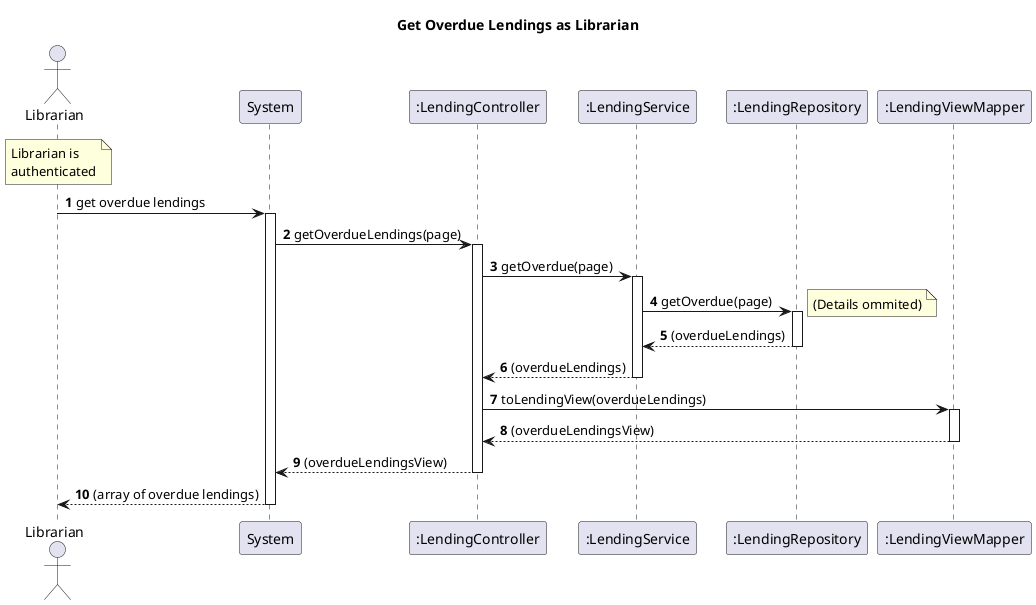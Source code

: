 @startuml
'https://plantuml.com/sequence-diagram
autoactivate on
autonumber

title Get Overdue Lendings as Librarian

actor "Librarian" as Librarian
participant "System" as System
participant ":LendingController" as Ctrl
participant ":LendingService" as Service
participant ":LendingRepository" as LendingRepo
participant ":LendingViewMapper" as Mapper


note over Librarian : Librarian is\nauthenticated

Librarian -> System: get overdue lendings

System -> Ctrl: getOverdueLendings(page)
Ctrl -> Service: getOverdue(page)
Service -> LendingRepo: getOverdue(page)
note right
    (Details ommited)
end note
LendingRepo --> Service: (overdueLendings)
Service --> Ctrl: (overdueLendings)
Ctrl -> Mapper: toLendingView(overdueLendings)
Mapper --> Ctrl: (overdueLendingsView)
Ctrl --> System: (overdueLendingsView)
System --> Librarian: (array of overdue lendings)


@enduml
